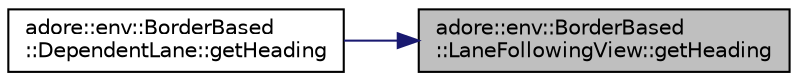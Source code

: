 digraph "adore::env::BorderBased::LaneFollowingView::getHeading"
{
 // LATEX_PDF_SIZE
  edge [fontname="Helvetica",fontsize="10",labelfontname="Helvetica",labelfontsize="10"];
  node [fontname="Helvetica",fontsize="10",shape=record];
  rankdir="RL";
  Node1 [label="adore::env::BorderBased\l::LaneFollowingView::getHeading",height=0.2,width=0.4,color="black", fillcolor="grey75", style="filled", fontcolor="black",tooltip=" "];
  Node1 -> Node2 [dir="back",color="midnightblue",fontsize="10",style="solid",fontname="Helvetica"];
  Node2 [label="adore::env::BorderBased\l::DependentLane::getHeading",height=0.2,width=0.4,color="black", fillcolor="white", style="filled",URL="$classadore_1_1env_1_1BorderBased_1_1DependentLane.html#a720a6daf67e51d6316b06b997ea5ec31",tooltip=" "];
}

